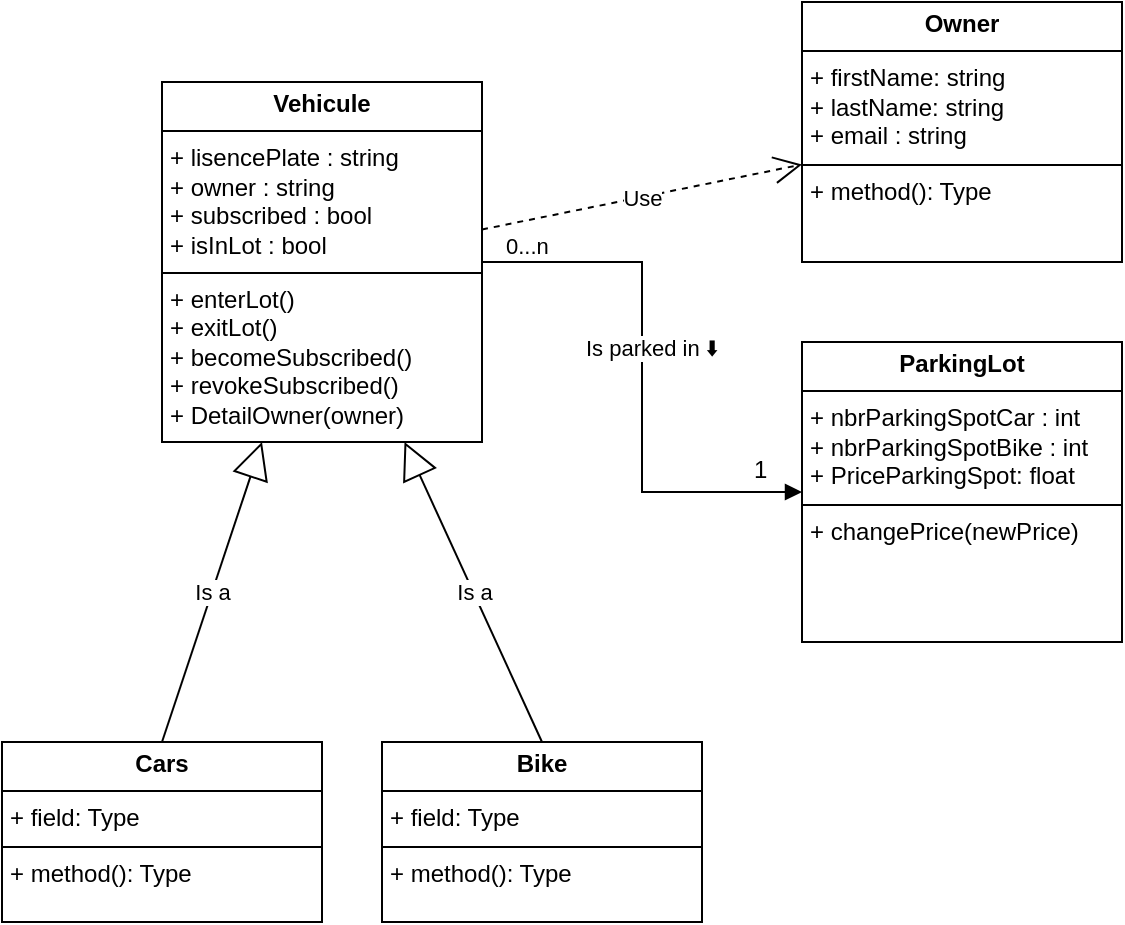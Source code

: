 <mxfile version="24.8.2">
  <diagram name="Page-1" id="PCRsEVxS-Co9gWP7k3dN">
    <mxGraphModel dx="1050" dy="1772" grid="1" gridSize="10" guides="1" tooltips="1" connect="1" arrows="1" fold="1" page="1" pageScale="1" pageWidth="827" pageHeight="1169" math="0" shadow="0">
      <root>
        <mxCell id="0" />
        <mxCell id="1" parent="0" />
        <mxCell id="i6MY7PKVROAARNOgmx_y-1" value="&lt;p style=&quot;margin:0px;margin-top:4px;text-align:center;&quot;&gt;&lt;b&gt;Vehicule&lt;/b&gt;&lt;/p&gt;&lt;hr size=&quot;1&quot; style=&quot;border-style:solid;&quot;&gt;&lt;p style=&quot;margin:0px;margin-left:4px;&quot;&gt;+ lisencePlate : string&lt;/p&gt;&lt;p style=&quot;margin:0px;margin-left:4px;&quot;&gt;+ owner : string&lt;/p&gt;&lt;p style=&quot;margin:0px;margin-left:4px;&quot;&gt;+ subscribed : bool&lt;/p&gt;&lt;p style=&quot;margin:0px;margin-left:4px;&quot;&gt;+ isInLot : bool&lt;/p&gt;&lt;hr size=&quot;1&quot; style=&quot;border-style:solid;&quot;&gt;&lt;p style=&quot;margin:0px;margin-left:4px;&quot;&gt;+ enterLot()&lt;/p&gt;&lt;p style=&quot;margin:0px;margin-left:4px;&quot;&gt;+ exitLot()&lt;/p&gt;&lt;p style=&quot;margin:0px;margin-left:4px;&quot;&gt;+ becomeSubscribed()&lt;/p&gt;&lt;p style=&quot;margin:0px;margin-left:4px;&quot;&gt;+ revokeSubscribed()&lt;/p&gt;&lt;p style=&quot;margin:0px;margin-left:4px;&quot;&gt;+ DetailOwner(owner)&lt;/p&gt;" style="verticalAlign=top;align=left;overflow=fill;html=1;whiteSpace=wrap;" parent="1" vertex="1">
          <mxGeometry x="100" y="20" width="160" height="180" as="geometry" />
        </mxCell>
        <mxCell id="i6MY7PKVROAARNOgmx_y-2" value="&lt;p style=&quot;margin:0px;margin-top:4px;text-align:center;&quot;&gt;&lt;b&gt;Owner&lt;/b&gt;&lt;/p&gt;&lt;hr size=&quot;1&quot; style=&quot;border-style:solid;&quot;&gt;&lt;p style=&quot;margin:0px;margin-left:4px;&quot;&gt;+ firstName: string&lt;/p&gt;&lt;p style=&quot;margin:0px;margin-left:4px;&quot;&gt;+ lastName: string&lt;/p&gt;&lt;p style=&quot;margin:0px;margin-left:4px;&quot;&gt;+ email : string&lt;/p&gt;&lt;hr size=&quot;1&quot; style=&quot;border-style:solid;&quot;&gt;&lt;p style=&quot;margin:0px;margin-left:4px;&quot;&gt;+ method(): Type&lt;/p&gt;" style="verticalAlign=top;align=left;overflow=fill;html=1;whiteSpace=wrap;" parent="1" vertex="1">
          <mxGeometry x="420" y="-20" width="160" height="130" as="geometry" />
        </mxCell>
        <mxCell id="i6MY7PKVROAARNOgmx_y-3" value="&lt;p style=&quot;margin:0px;margin-top:4px;text-align:center;&quot;&gt;&lt;b&gt;ParkingLot&lt;/b&gt;&lt;/p&gt;&lt;hr size=&quot;1&quot; style=&quot;border-style:solid;&quot;&gt;&lt;p style=&quot;margin:0px;margin-left:4px;&quot;&gt;+ nbrParkingSpotCar : int&lt;/p&gt;&lt;p style=&quot;margin:0px;margin-left:4px;&quot;&gt;+ nbrParkingSpotBike : int&lt;/p&gt;&lt;p style=&quot;margin:0px;margin-left:4px;&quot;&gt;+ PriceParkingSpot: float&lt;/p&gt;&lt;hr size=&quot;1&quot; style=&quot;border-style:solid;&quot;&gt;&lt;p style=&quot;margin:0px;margin-left:4px;&quot;&gt;+ changePrice(newPrice)&lt;/p&gt;" style="verticalAlign=top;align=left;overflow=fill;html=1;whiteSpace=wrap;" parent="1" vertex="1">
          <mxGeometry x="420" y="150" width="160" height="150" as="geometry" />
        </mxCell>
        <mxCell id="i6MY7PKVROAARNOgmx_y-4" value="&lt;p style=&quot;margin:0px;margin-top:4px;text-align:center;&quot;&gt;&lt;b&gt;Cars&lt;/b&gt;&lt;/p&gt;&lt;hr size=&quot;1&quot; style=&quot;border-style:solid;&quot;&gt;&lt;p style=&quot;margin:0px;margin-left:4px;&quot;&gt;+ field: Type&lt;/p&gt;&lt;hr size=&quot;1&quot; style=&quot;border-style:solid;&quot;&gt;&lt;p style=&quot;margin:0px;margin-left:4px;&quot;&gt;+ method(): Type&lt;/p&gt;" style="verticalAlign=top;align=left;overflow=fill;html=1;whiteSpace=wrap;" parent="1" vertex="1">
          <mxGeometry x="20" y="350" width="160" height="90" as="geometry" />
        </mxCell>
        <mxCell id="i6MY7PKVROAARNOgmx_y-5" value="&lt;p style=&quot;margin:0px;margin-top:4px;text-align:center;&quot;&gt;&lt;b&gt;Bike&lt;/b&gt;&lt;/p&gt;&lt;hr size=&quot;1&quot; style=&quot;border-style:solid;&quot;&gt;&lt;p style=&quot;margin:0px;margin-left:4px;&quot;&gt;+ field: Type&lt;/p&gt;&lt;hr size=&quot;1&quot; style=&quot;border-style:solid;&quot;&gt;&lt;p style=&quot;margin:0px;margin-left:4px;&quot;&gt;+ method(): Type&lt;/p&gt;" style="verticalAlign=top;align=left;overflow=fill;html=1;whiteSpace=wrap;" parent="1" vertex="1">
          <mxGeometry x="210" y="350" width="160" height="90" as="geometry" />
        </mxCell>
        <mxCell id="i6MY7PKVROAARNOgmx_y-6" value="Is a" style="endArrow=block;endSize=16;endFill=0;html=1;rounded=0;exitX=0.5;exitY=0;exitDx=0;exitDy=0;" parent="1" source="i6MY7PKVROAARNOgmx_y-4" target="i6MY7PKVROAARNOgmx_y-1" edge="1">
          <mxGeometry width="160" relative="1" as="geometry">
            <mxPoint x="330" y="320" as="sourcePoint" />
            <mxPoint x="490" y="320" as="targetPoint" />
          </mxGeometry>
        </mxCell>
        <mxCell id="i6MY7PKVROAARNOgmx_y-7" value="Is a" style="endArrow=block;endSize=16;endFill=0;html=1;rounded=0;exitX=0.5;exitY=0;exitDx=0;exitDy=0;" parent="1" source="i6MY7PKVROAARNOgmx_y-5" target="i6MY7PKVROAARNOgmx_y-1" edge="1">
          <mxGeometry width="160" relative="1" as="geometry">
            <mxPoint x="110" y="360" as="sourcePoint" />
            <mxPoint x="151" y="270" as="targetPoint" />
          </mxGeometry>
        </mxCell>
        <mxCell id="i6MY7PKVROAARNOgmx_y-8" value="Use" style="endArrow=open;endSize=12;dashed=1;html=1;rounded=0;" parent="1" source="i6MY7PKVROAARNOgmx_y-1" target="i6MY7PKVROAARNOgmx_y-2" edge="1">
          <mxGeometry width="160" relative="1" as="geometry">
            <mxPoint x="330" y="130" as="sourcePoint" />
            <mxPoint x="470" y="180" as="targetPoint" />
          </mxGeometry>
        </mxCell>
        <mxCell id="i6MY7PKVROAARNOgmx_y-9" value="Is parked in ⬇️" style="endArrow=block;endFill=1;html=1;edgeStyle=orthogonalEdgeStyle;align=left;verticalAlign=top;rounded=0;" parent="1" source="i6MY7PKVROAARNOgmx_y-1" target="i6MY7PKVROAARNOgmx_y-3" edge="1">
          <mxGeometry x="-0.2" y="-30" relative="1" as="geometry">
            <mxPoint x="330" y="320" as="sourcePoint" />
            <mxPoint x="490" y="320" as="targetPoint" />
            <mxPoint as="offset" />
          </mxGeometry>
        </mxCell>
        <mxCell id="i6MY7PKVROAARNOgmx_y-10" value="0...n" style="edgeLabel;resizable=0;html=1;align=left;verticalAlign=bottom;" parent="i6MY7PKVROAARNOgmx_y-9" connectable="0" vertex="1">
          <mxGeometry x="-1" relative="1" as="geometry">
            <mxPoint x="10" as="offset" />
          </mxGeometry>
        </mxCell>
        <mxCell id="i6MY7PKVROAARNOgmx_y-12" value="1" style="text;strokeColor=none;fillColor=none;align=left;verticalAlign=top;spacingLeft=4;spacingRight=4;overflow=hidden;rotatable=0;points=[[0,0.5],[1,0.5]];portConstraint=eastwest;whiteSpace=wrap;html=1;" parent="1" vertex="1">
          <mxGeometry x="390" y="200" width="30" height="26" as="geometry" />
        </mxCell>
      </root>
    </mxGraphModel>
  </diagram>
</mxfile>
